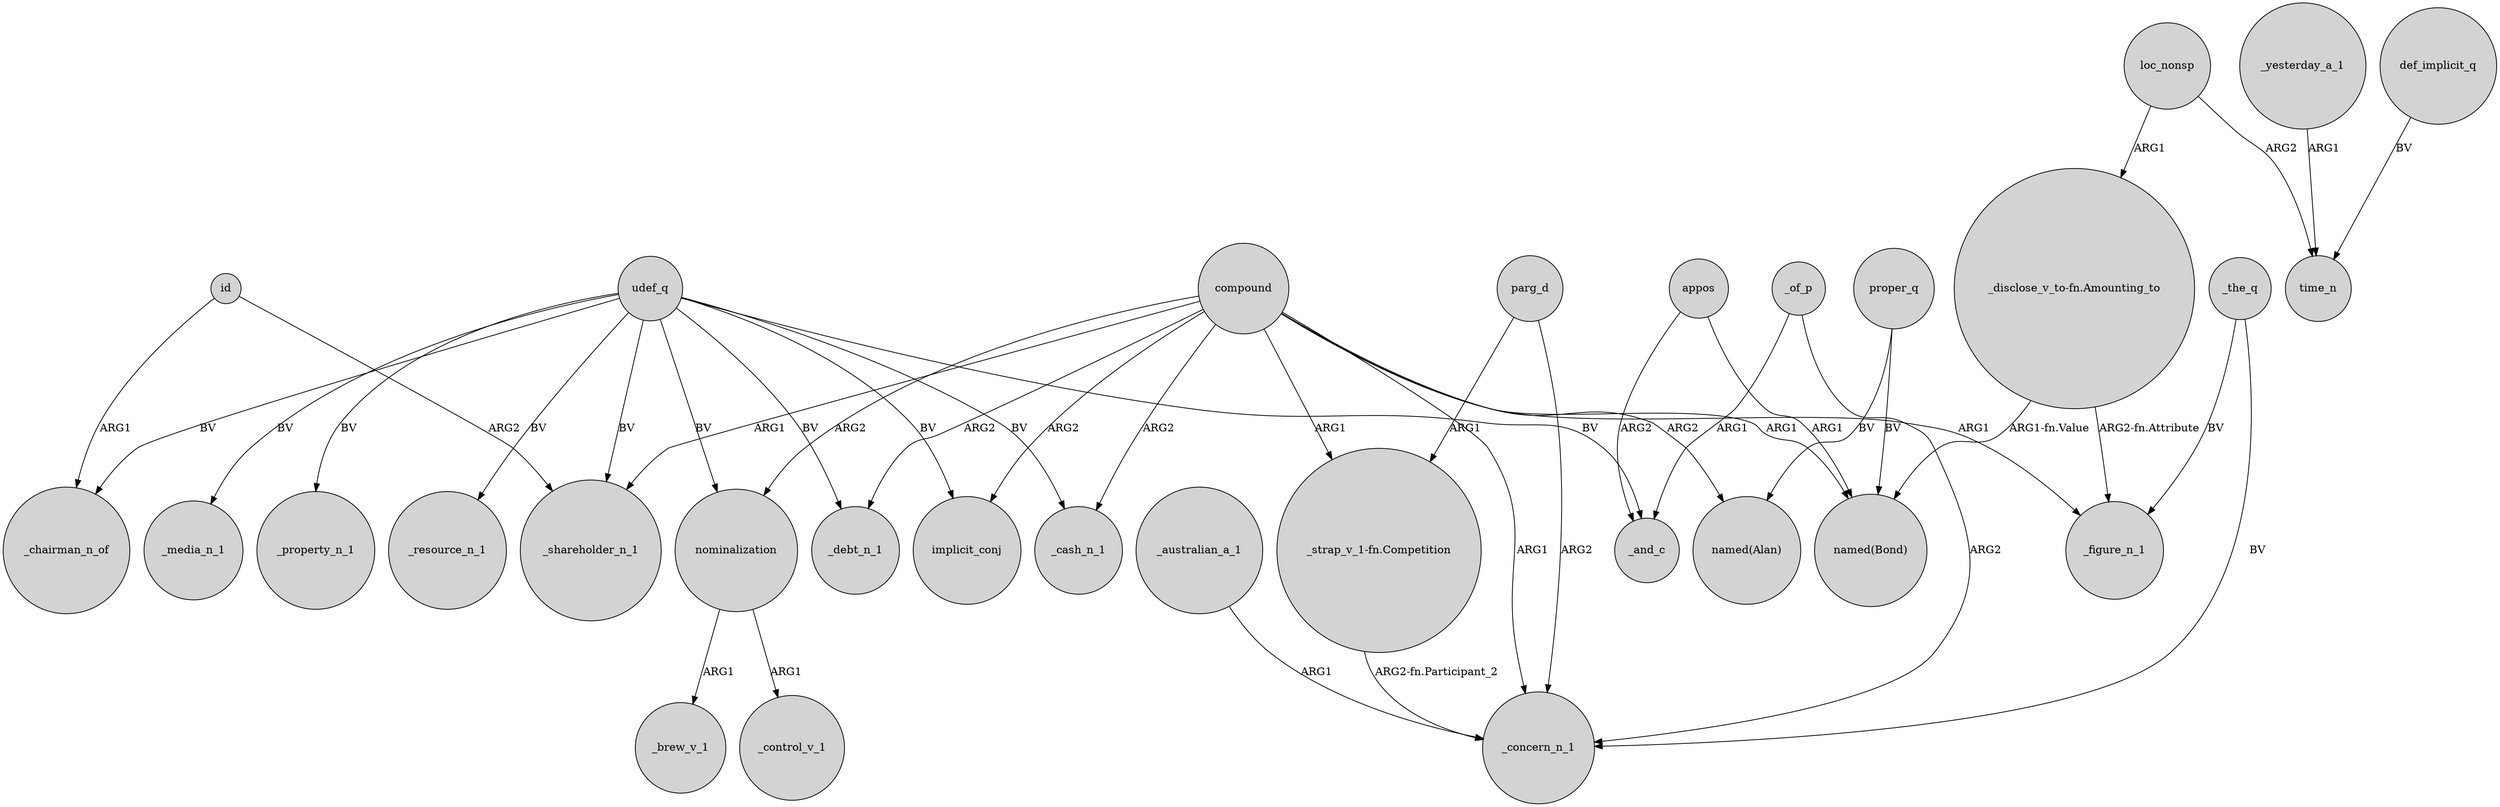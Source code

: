 digraph {
	node [shape=circle style=filled]
	id -> _chairman_n_of [label=ARG1]
	compound -> _figure_n_1 [label=ARG1]
	udef_q -> _cash_n_1 [label=BV]
	"_strap_v_1-fn.Competition" -> _concern_n_1 [label="ARG2-fn.Participant_2"]
	appos -> _and_c [label=ARG2]
	compound -> _cash_n_1 [label=ARG2]
	udef_q -> _shareholder_n_1 [label=BV]
	udef_q -> _chairman_n_of [label=BV]
	compound -> _shareholder_n_1 [label=ARG1]
	udef_q -> nominalization [label=BV]
	"_disclose_v_to-fn.Amounting_to" -> "named(Bond)" [label="ARG1-fn.Value"]
	appos -> "named(Bond)" [label=ARG1]
	_yesterday_a_1 -> time_n [label=ARG1]
	"_disclose_v_to-fn.Amounting_to" -> _figure_n_1 [label="ARG2-fn.Attribute"]
	udef_q -> _and_c [label=BV]
	_the_q -> _concern_n_1 [label=BV]
	udef_q -> _media_n_1 [label=BV]
	compound -> implicit_conj [label=ARG2]
	_of_p -> _and_c [label=ARG1]
	compound -> nominalization [label=ARG2]
	id -> _shareholder_n_1 [label=ARG2]
	nominalization -> _brew_v_1 [label=ARG1]
	_australian_a_1 -> _concern_n_1 [label=ARG1]
	parg_d -> _concern_n_1 [label=ARG2]
	proper_q -> "named(Bond)" [label=BV]
	udef_q -> _debt_n_1 [label=BV]
	nominalization -> _control_v_1 [label=ARG1]
	_of_p -> _concern_n_1 [label=ARG2]
	_the_q -> _figure_n_1 [label=BV]
	udef_q -> _property_n_1 [label=BV]
	compound -> _concern_n_1 [label=ARG1]
	compound -> _debt_n_1 [label=ARG2]
	udef_q -> _resource_n_1 [label=BV]
	compound -> "named(Bond)" [label=ARG1]
	proper_q -> "named(Alan)" [label=BV]
	loc_nonsp -> time_n [label=ARG2]
	compound -> "_strap_v_1-fn.Competition" [label=ARG1]
	compound -> "named(Alan)" [label=ARG2]
	parg_d -> "_strap_v_1-fn.Competition" [label=ARG1]
	udef_q -> implicit_conj [label=BV]
	def_implicit_q -> time_n [label=BV]
	loc_nonsp -> "_disclose_v_to-fn.Amounting_to" [label=ARG1]
}
